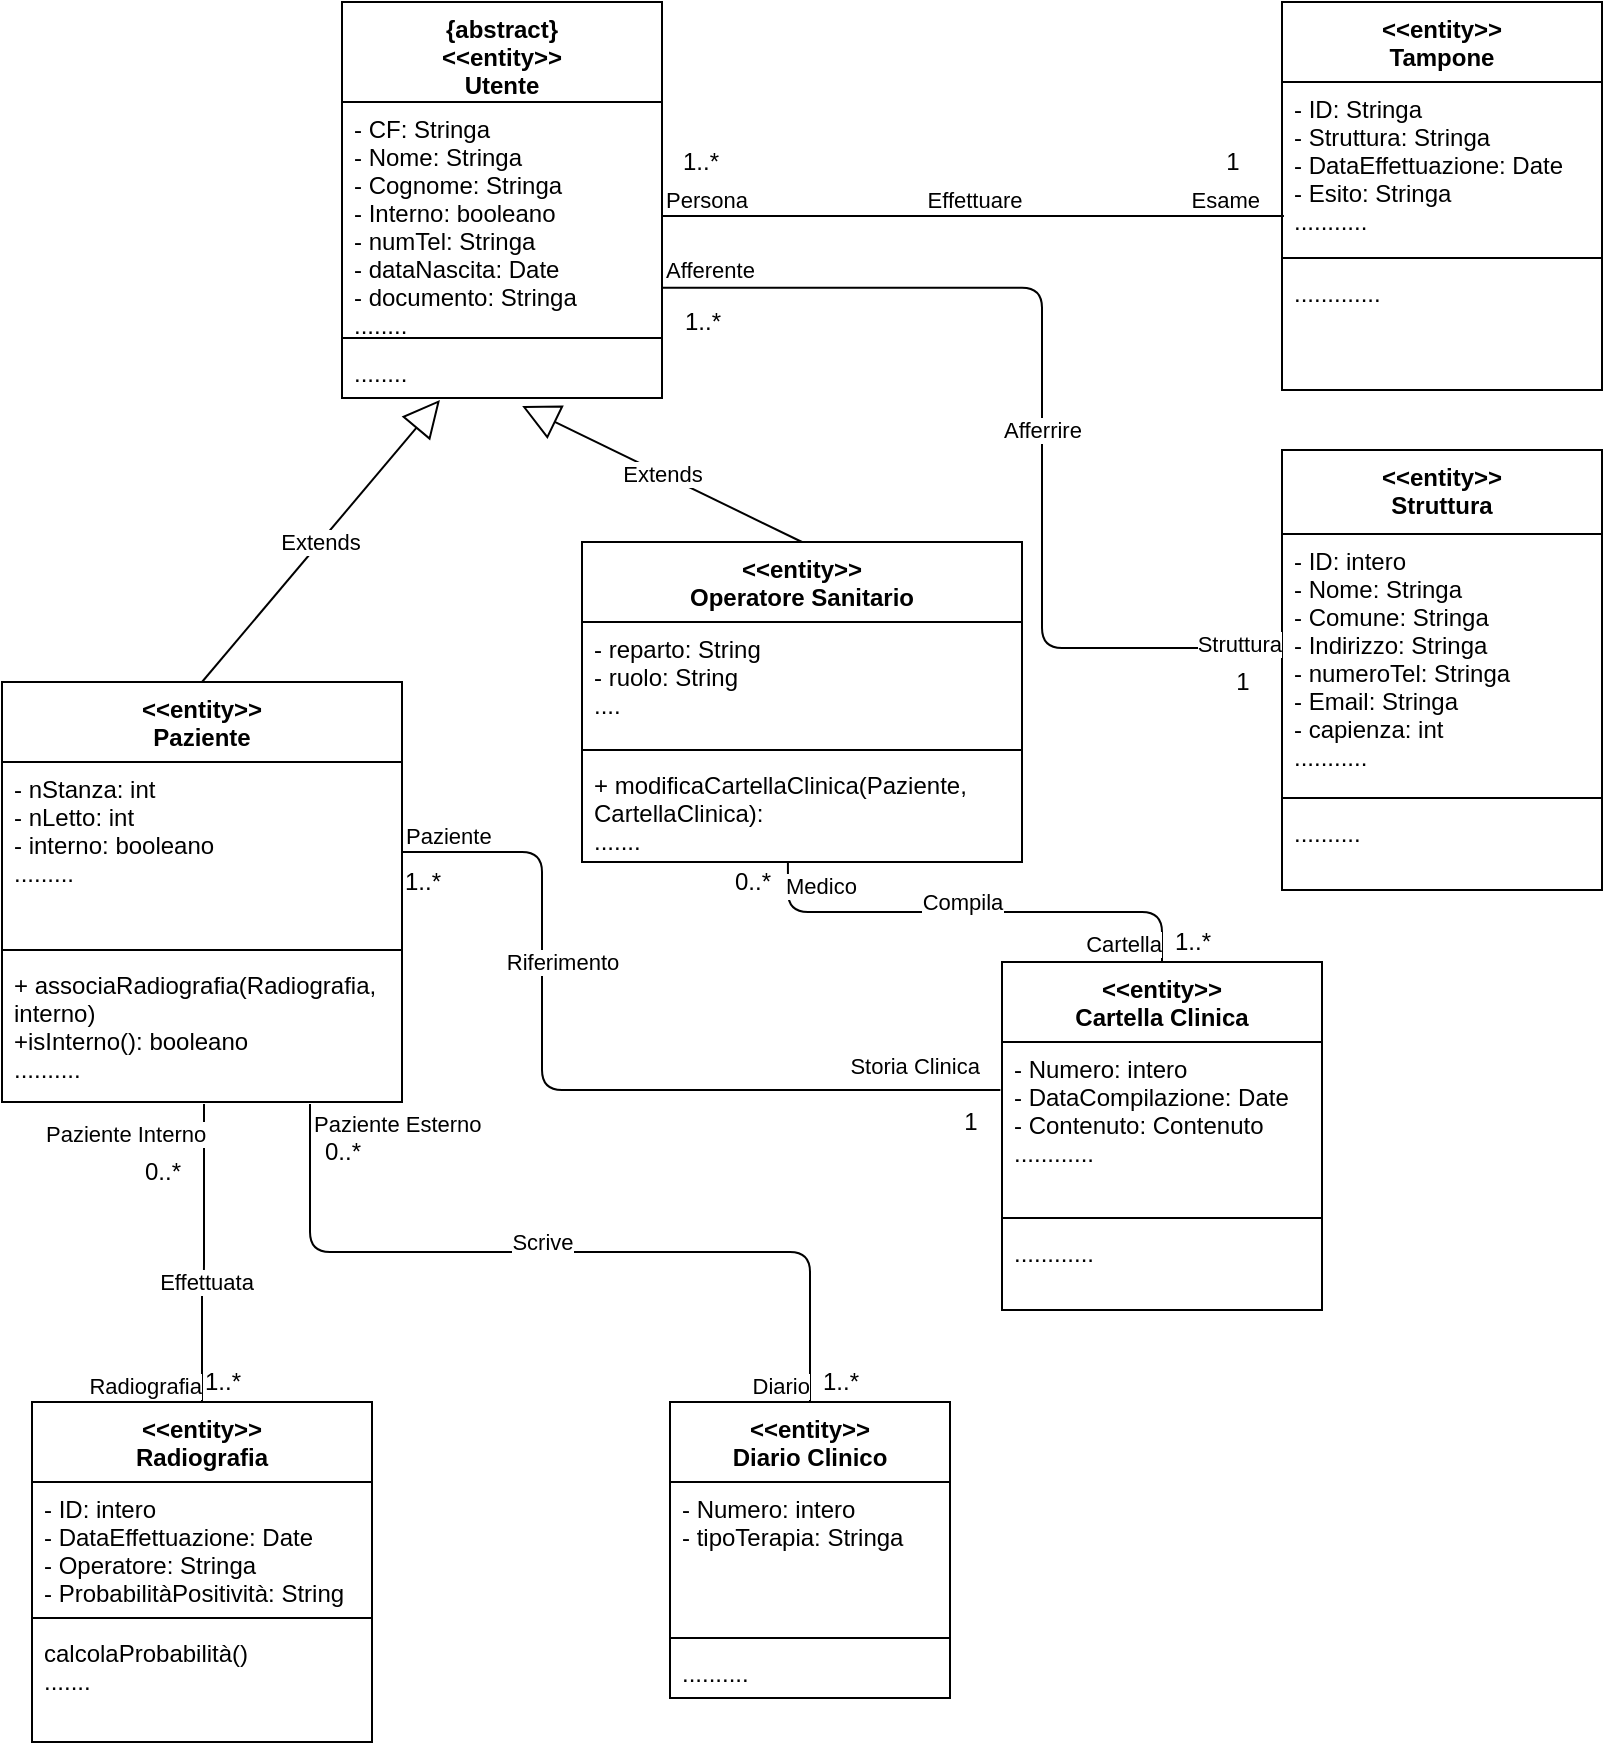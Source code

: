 <mxfile version="14.0.1" type="device"><diagram id="sYFNMiAtZb3gsqAEZ4yR" name="Generale"><mxGraphModel dx="868" dy="393" grid="1" gridSize="10" guides="1" tooltips="1" connect="1" arrows="1" fold="1" page="1" pageScale="1" pageWidth="827" pageHeight="1169" math="0" shadow="0"><root><mxCell id="0"/><mxCell id="1" parent="0"/><mxCell id="9CGoYZVczNrazymZg55S-1" value="&lt;&lt;entity&gt;&gt;&#10;Paziente" style="swimlane;fontStyle=1;align=center;verticalAlign=top;childLayout=stackLayout;horizontal=1;startSize=40;horizontalStack=0;resizeParent=1;resizeParentMax=0;resizeLast=0;collapsible=1;marginBottom=0;" parent="1" vertex="1"><mxGeometry x="10" y="350" width="200" height="210" as="geometry"><mxRectangle x="40" y="10" width="80" height="26" as="alternateBounds"/></mxGeometry></mxCell><mxCell id="9CGoYZVczNrazymZg55S-2" value="- nStanza: int&#10;- nLetto: int&#10;- interno: booleano&#10;........." style="text;strokeColor=none;fillColor=none;align=left;verticalAlign=top;spacingLeft=4;spacingRight=4;overflow=hidden;rotatable=0;points=[[0,0.5],[1,0.5]];portConstraint=eastwest;" parent="9CGoYZVczNrazymZg55S-1" vertex="1"><mxGeometry y="40" width="200" height="90" as="geometry"/></mxCell><mxCell id="9CGoYZVczNrazymZg55S-3" value="" style="line;strokeWidth=1;fillColor=none;align=left;verticalAlign=middle;spacingTop=-1;spacingLeft=3;spacingRight=3;rotatable=0;labelPosition=right;points=[];portConstraint=eastwest;" parent="9CGoYZVczNrazymZg55S-1" vertex="1"><mxGeometry y="130" width="200" height="8" as="geometry"/></mxCell><mxCell id="9CGoYZVczNrazymZg55S-4" value="+ associaRadiografia(Radiografia, &#10;interno)&#10;+isInterno(): booleano&#10;.........." style="text;strokeColor=none;fillColor=none;align=left;verticalAlign=top;spacingLeft=4;spacingRight=4;overflow=hidden;rotatable=0;points=[[0,0.5],[1,0.5]];portConstraint=eastwest;" parent="9CGoYZVczNrazymZg55S-1" vertex="1"><mxGeometry y="138" width="200" height="72" as="geometry"/></mxCell><mxCell id="9CGoYZVczNrazymZg55S-5" value="&lt;&lt;entity&gt;&gt;&#10;Struttura" style="swimlane;fontStyle=1;align=center;verticalAlign=top;childLayout=stackLayout;horizontal=1;startSize=42;horizontalStack=0;resizeParent=1;resizeParentMax=0;resizeLast=0;collapsible=1;marginBottom=0;" parent="1" vertex="1"><mxGeometry x="650" y="234" width="160" height="220" as="geometry"><mxRectangle x="580" y="10" width="80" height="26" as="alternateBounds"/></mxGeometry></mxCell><mxCell id="9CGoYZVczNrazymZg55S-6" value="- ID: intero&#10;- Nome: Stringa&#10;- Comune: Stringa&#10;- Indirizzo: Stringa&#10;- numeroTel: Stringa&#10;- Email: Stringa&#10;- capienza: int&#10;..........." style="text;strokeColor=none;fillColor=none;align=left;verticalAlign=top;spacingLeft=4;spacingRight=4;overflow=hidden;rotatable=0;points=[[0,0.5],[1,0.5]];portConstraint=eastwest;" parent="9CGoYZVczNrazymZg55S-5" vertex="1"><mxGeometry y="42" width="160" height="128" as="geometry"/></mxCell><mxCell id="9CGoYZVczNrazymZg55S-7" value="" style="line;strokeWidth=1;fillColor=none;align=left;verticalAlign=middle;spacingTop=-1;spacingLeft=3;spacingRight=3;rotatable=0;labelPosition=right;points=[];portConstraint=eastwest;" parent="9CGoYZVczNrazymZg55S-5" vertex="1"><mxGeometry y="170" width="160" height="8" as="geometry"/></mxCell><mxCell id="9CGoYZVczNrazymZg55S-8" value=".........." style="text;strokeColor=none;fillColor=none;align=left;verticalAlign=top;spacingLeft=4;spacingRight=4;overflow=hidden;rotatable=0;points=[[0,0.5],[1,0.5]];portConstraint=eastwest;" parent="9CGoYZVczNrazymZg55S-5" vertex="1"><mxGeometry y="178" width="160" height="42" as="geometry"/></mxCell><mxCell id="9CGoYZVczNrazymZg55S-9" value="&lt;&lt;entity&gt;&gt;&#10;Operatore Sanitario" style="swimlane;fontStyle=1;align=center;verticalAlign=top;childLayout=stackLayout;horizontal=1;startSize=40;horizontalStack=0;resizeParent=1;resizeParentMax=0;resizeLast=0;collapsible=1;marginBottom=0;" parent="1" vertex="1"><mxGeometry x="300" y="280" width="220" height="160" as="geometry"><mxRectangle x="200" y="10" width="140" height="26" as="alternateBounds"/></mxGeometry></mxCell><mxCell id="9CGoYZVczNrazymZg55S-10" value="- reparto: String&#10;- ruolo: String&#10;...." style="text;strokeColor=none;fillColor=none;align=left;verticalAlign=top;spacingLeft=4;spacingRight=4;overflow=hidden;rotatable=0;points=[[0,0.5],[1,0.5]];portConstraint=eastwest;" parent="9CGoYZVczNrazymZg55S-9" vertex="1"><mxGeometry y="40" width="220" height="60" as="geometry"/></mxCell><mxCell id="9CGoYZVczNrazymZg55S-11" value="" style="line;strokeWidth=1;fillColor=none;align=left;verticalAlign=middle;spacingTop=-1;spacingLeft=3;spacingRight=3;rotatable=0;labelPosition=right;points=[];portConstraint=eastwest;" parent="9CGoYZVczNrazymZg55S-9" vertex="1"><mxGeometry y="100" width="220" height="8" as="geometry"/></mxCell><mxCell id="9CGoYZVczNrazymZg55S-12" value="+ modificaCartellaClinica(Paziente, &#10;CartellaClinica):&#10;......." style="text;strokeColor=none;fillColor=none;align=left;verticalAlign=top;spacingLeft=4;spacingRight=4;overflow=hidden;rotatable=0;points=[[0,0.5],[1,0.5]];portConstraint=eastwest;" parent="9CGoYZVczNrazymZg55S-9" vertex="1"><mxGeometry y="108" width="220" height="52" as="geometry"/></mxCell><mxCell id="9CGoYZVczNrazymZg55S-13" value="&lt;&lt;entity&gt;&gt;&#10;Tampone" style="swimlane;fontStyle=1;align=center;verticalAlign=top;childLayout=stackLayout;horizontal=1;startSize=40;horizontalStack=0;resizeParent=1;resizeParentMax=0;resizeLast=0;collapsible=1;marginBottom=0;" parent="1" vertex="1"><mxGeometry x="650" y="10" width="160" height="194" as="geometry"><mxRectangle x="280" y="220" width="150" height="26" as="alternateBounds"/></mxGeometry></mxCell><mxCell id="9CGoYZVczNrazymZg55S-14" value="- ID: Stringa&#10;- Struttura: Stringa&#10;- DataEffettuazione: Date&#10;- Esito: Stringa&#10;...........&#10;" style="text;strokeColor=none;fillColor=none;align=left;verticalAlign=top;spacingLeft=4;spacingRight=4;overflow=hidden;rotatable=0;points=[[0,0.5],[1,0.5]];portConstraint=eastwest;" parent="9CGoYZVczNrazymZg55S-13" vertex="1"><mxGeometry y="40" width="160" height="84" as="geometry"/></mxCell><mxCell id="9CGoYZVczNrazymZg55S-15" value="" style="line;strokeWidth=1;fillColor=none;align=left;verticalAlign=middle;spacingTop=-1;spacingLeft=3;spacingRight=3;rotatable=0;labelPosition=right;points=[];portConstraint=eastwest;" parent="9CGoYZVczNrazymZg55S-13" vertex="1"><mxGeometry y="124" width="160" height="8" as="geometry"/></mxCell><mxCell id="9CGoYZVczNrazymZg55S-16" value=".............&#10;" style="text;strokeColor=none;fillColor=none;align=left;verticalAlign=top;spacingLeft=4;spacingRight=4;overflow=hidden;rotatable=0;points=[[0,0.5],[1,0.5]];portConstraint=eastwest;" parent="9CGoYZVczNrazymZg55S-13" vertex="1"><mxGeometry y="132" width="160" height="62" as="geometry"/></mxCell><mxCell id="9CGoYZVczNrazymZg55S-17" value="&lt;&lt;entity&gt;&gt;&#10;Cartella Clinica" style="swimlane;fontStyle=1;align=center;verticalAlign=top;childLayout=stackLayout;horizontal=1;startSize=40;horizontalStack=0;resizeParent=1;resizeParentMax=0;resizeLast=0;collapsible=1;marginBottom=0;" parent="1" vertex="1"><mxGeometry x="510" y="490" width="160" height="174" as="geometry"><mxRectangle x="520" y="200" width="70" height="26" as="alternateBounds"/></mxGeometry></mxCell><mxCell id="9CGoYZVczNrazymZg55S-18" value="- Numero: intero&#10;- DataCompilazione: Date&#10;- Contenuto: Contenuto&#10;............" style="text;strokeColor=none;fillColor=none;align=left;verticalAlign=top;spacingLeft=4;spacingRight=4;overflow=hidden;rotatable=0;points=[[0,0.5],[1,0.5]];portConstraint=eastwest;" parent="9CGoYZVczNrazymZg55S-17" vertex="1"><mxGeometry y="40" width="160" height="84" as="geometry"/></mxCell><mxCell id="9CGoYZVczNrazymZg55S-19" value="" style="line;strokeWidth=1;fillColor=none;align=left;verticalAlign=middle;spacingTop=-1;spacingLeft=3;spacingRight=3;rotatable=0;labelPosition=right;points=[];portConstraint=eastwest;" parent="9CGoYZVczNrazymZg55S-17" vertex="1"><mxGeometry y="124" width="160" height="8" as="geometry"/></mxCell><mxCell id="9CGoYZVczNrazymZg55S-20" value="............" style="text;strokeColor=none;fillColor=none;align=left;verticalAlign=top;spacingLeft=4;spacingRight=4;overflow=hidden;rotatable=0;points=[[0,0.5],[1,0.5]];portConstraint=eastwest;" parent="9CGoYZVczNrazymZg55S-17" vertex="1"><mxGeometry y="132" width="160" height="42" as="geometry"/></mxCell><mxCell id="9CGoYZVczNrazymZg55S-21" value="&lt;&lt;entity&gt;&gt;&#10;Diario Clinico" style="swimlane;fontStyle=1;align=center;verticalAlign=top;childLayout=stackLayout;horizontal=1;startSize=40;horizontalStack=0;resizeParent=1;resizeParentMax=0;resizeLast=0;collapsible=1;marginBottom=0;" parent="1" vertex="1"><mxGeometry x="344" y="710" width="140" height="148" as="geometry"><mxRectangle x="344" y="710" width="110" height="40" as="alternateBounds"/></mxGeometry></mxCell><mxCell id="9CGoYZVczNrazymZg55S-22" value="- Numero: intero&#10;- tipoTerapia: Stringa" style="text;strokeColor=none;fillColor=none;align=left;verticalAlign=top;spacingLeft=4;spacingRight=4;overflow=hidden;rotatable=0;points=[[0,0.5],[1,0.5]];portConstraint=eastwest;" parent="9CGoYZVczNrazymZg55S-21" vertex="1"><mxGeometry y="40" width="140" height="74" as="geometry"/></mxCell><mxCell id="9CGoYZVczNrazymZg55S-23" value="" style="line;strokeWidth=1;fillColor=none;align=left;verticalAlign=middle;spacingTop=-1;spacingLeft=3;spacingRight=3;rotatable=0;labelPosition=right;points=[];portConstraint=eastwest;" parent="9CGoYZVczNrazymZg55S-21" vertex="1"><mxGeometry y="114" width="140" height="8" as="geometry"/></mxCell><mxCell id="9CGoYZVczNrazymZg55S-24" value=".........." style="text;strokeColor=none;fillColor=none;align=left;verticalAlign=top;spacingLeft=4;spacingRight=4;overflow=hidden;rotatable=0;points=[[0,0.5],[1,0.5]];portConstraint=eastwest;" parent="9CGoYZVczNrazymZg55S-21" vertex="1"><mxGeometry y="122" width="140" height="26" as="geometry"/></mxCell><mxCell id="9CGoYZVczNrazymZg55S-25" value="&lt;&lt;entity&gt;&gt;&#10;Radiografia" style="swimlane;fontStyle=1;align=center;verticalAlign=top;childLayout=stackLayout;horizontal=1;startSize=40;horizontalStack=0;resizeParent=1;resizeParentMax=0;resizeLast=0;collapsible=1;marginBottom=0;" parent="1" vertex="1"><mxGeometry x="25" y="710" width="170" height="170" as="geometry"><mxRectangle x="520" y="390" width="100" height="26" as="alternateBounds"/></mxGeometry></mxCell><mxCell id="9CGoYZVczNrazymZg55S-26" value="- ID: intero&#10;- DataEffettuazione: Date&#10;- Operatore: Stringa&#10;- ProbabilitàPositività: String&#10;......" style="text;strokeColor=none;fillColor=none;align=left;verticalAlign=top;spacingLeft=4;spacingRight=4;overflow=hidden;rotatable=0;points=[[0,0.5],[1,0.5]];portConstraint=eastwest;" parent="9CGoYZVczNrazymZg55S-25" vertex="1"><mxGeometry y="40" width="170" height="64" as="geometry"/></mxCell><mxCell id="9CGoYZVczNrazymZg55S-27" value="" style="line;strokeWidth=1;fillColor=none;align=left;verticalAlign=middle;spacingTop=-1;spacingLeft=3;spacingRight=3;rotatable=0;labelPosition=right;points=[];portConstraint=eastwest;" parent="9CGoYZVczNrazymZg55S-25" vertex="1"><mxGeometry y="104" width="170" height="8" as="geometry"/></mxCell><mxCell id="9CGoYZVczNrazymZg55S-28" value="calcolaProbabilità()&#10;......." style="text;strokeColor=none;fillColor=none;align=left;verticalAlign=top;spacingLeft=4;spacingRight=4;overflow=hidden;rotatable=0;points=[[0,0.5],[1,0.5]];portConstraint=eastwest;" parent="9CGoYZVczNrazymZg55S-25" vertex="1"><mxGeometry y="112" width="170" height="58" as="geometry"/></mxCell><mxCell id="9CGoYZVczNrazymZg55S-29" value="{abstract}&#10;&lt;&lt;entity&gt;&gt;&#10;Utente" style="swimlane;fontStyle=1;align=center;verticalAlign=top;childLayout=stackLayout;horizontal=1;startSize=50;horizontalStack=0;resizeParent=1;resizeParentMax=0;resizeLast=0;collapsible=1;marginBottom=0;" parent="1" vertex="1"><mxGeometry x="180" y="10" width="160" height="198" as="geometry"><mxRectangle x="180" y="10" width="70" height="26" as="alternateBounds"/></mxGeometry></mxCell><mxCell id="9CGoYZVczNrazymZg55S-30" value="- CF: Stringa&#10;- Nome: Stringa&#10;- Cognome: Stringa&#10;- Interno: booleano&#10;- numTel: Stringa&#10;- dataNascita: Date&#10;- documento: Stringa&#10;........" style="text;strokeColor=none;fillColor=none;align=left;verticalAlign=top;spacingLeft=4;spacingRight=4;overflow=hidden;rotatable=0;points=[[0,0.5],[1,0.5]];portConstraint=eastwest;" parent="9CGoYZVczNrazymZg55S-29" vertex="1"><mxGeometry y="50" width="160" height="114" as="geometry"/></mxCell><mxCell id="9CGoYZVczNrazymZg55S-31" value="" style="line;strokeWidth=1;fillColor=none;align=left;verticalAlign=middle;spacingTop=-1;spacingLeft=3;spacingRight=3;rotatable=0;labelPosition=right;points=[];portConstraint=eastwest;" parent="9CGoYZVczNrazymZg55S-29" vertex="1"><mxGeometry y="164" width="160" height="8" as="geometry"/></mxCell><mxCell id="9CGoYZVczNrazymZg55S-32" value="........" style="text;strokeColor=none;fillColor=none;align=left;verticalAlign=top;spacingLeft=4;spacingRight=4;overflow=hidden;rotatable=0;points=[[0,0.5],[1,0.5]];portConstraint=eastwest;" parent="9CGoYZVczNrazymZg55S-29" vertex="1"><mxGeometry y="172" width="160" height="26" as="geometry"/></mxCell><mxCell id="9CGoYZVczNrazymZg55S-37" value="" style="endArrow=none;html=1;edgeStyle=orthogonalEdgeStyle;exitX=1;exitY=0.5;exitDx=0;exitDy=0;entryX=0.006;entryY=0.798;entryDx=0;entryDy=0;entryPerimeter=0;" parent="1" source="9CGoYZVczNrazymZg55S-30" target="9CGoYZVczNrazymZg55S-14" edge="1"><mxGeometry relative="1" as="geometry"><mxPoint x="430" y="80" as="sourcePoint"/><mxPoint x="590" y="40" as="targetPoint"/><Array as="points"/></mxGeometry></mxCell><mxCell id="9CGoYZVczNrazymZg55S-38" value="Persona" style="edgeLabel;resizable=0;html=1;align=left;verticalAlign=bottom;" parent="9CGoYZVczNrazymZg55S-37" connectable="0" vertex="1"><mxGeometry x="-1" relative="1" as="geometry"/></mxCell><mxCell id="9CGoYZVczNrazymZg55S-39" value="Esame" style="edgeLabel;resizable=0;html=1;align=right;verticalAlign=bottom;" parent="9CGoYZVczNrazymZg55S-37" connectable="0" vertex="1"><mxGeometry x="1" relative="1" as="geometry"><mxPoint x="-11" as="offset"/></mxGeometry></mxCell><mxCell id="9CGoYZVczNrazymZg55S-43" value="Effettuare" style="edgeLabel;html=1;align=center;verticalAlign=middle;resizable=0;points=[];" parent="9CGoYZVczNrazymZg55S-37" vertex="1" connectable="0"><mxGeometry x="-0.083" y="-2" relative="1" as="geometry"><mxPoint x="13" y="-10" as="offset"/></mxGeometry></mxCell><mxCell id="9CGoYZVczNrazymZg55S-40" value="" style="endArrow=none;html=1;edgeStyle=orthogonalEdgeStyle;exitX=1;exitY=0.815;exitDx=0;exitDy=0;exitPerimeter=0;entryX=0;entryY=0.5;entryDx=0;entryDy=0;" parent="1" source="9CGoYZVczNrazymZg55S-30" target="9CGoYZVczNrazymZg55S-6" edge="1"><mxGeometry relative="1" as="geometry"><mxPoint x="370" y="140" as="sourcePoint"/><mxPoint x="530" y="140" as="targetPoint"/><Array as="points"><mxPoint x="530" y="153"/><mxPoint x="530" y="333"/></Array></mxGeometry></mxCell><mxCell id="9CGoYZVczNrazymZg55S-41" value="Afferente" style="edgeLabel;resizable=0;html=1;align=left;verticalAlign=bottom;" parent="9CGoYZVczNrazymZg55S-40" connectable="0" vertex="1"><mxGeometry x="-1" relative="1" as="geometry"/></mxCell><mxCell id="9CGoYZVczNrazymZg55S-42" value="Struttura" style="edgeLabel;resizable=0;html=1;align=right;verticalAlign=bottom;" parent="9CGoYZVczNrazymZg55S-40" connectable="0" vertex="1"><mxGeometry x="1" relative="1" as="geometry"/></mxCell><mxCell id="9CGoYZVczNrazymZg55S-44" value="Afferrire" style="edgeLabel;html=1;align=center;verticalAlign=middle;resizable=0;points=[];" parent="9CGoYZVczNrazymZg55S-40" vertex="1" connectable="0"><mxGeometry x="-0.043" relative="1" as="geometry"><mxPoint y="23.1" as="offset"/></mxGeometry></mxCell><mxCell id="9CGoYZVczNrazymZg55S-51" value="" style="endArrow=none;html=1;edgeStyle=orthogonalEdgeStyle;entryX=-0.005;entryY=0.286;entryDx=0;entryDy=0;entryPerimeter=0;exitX=1;exitY=0.5;exitDx=0;exitDy=0;" parent="1" source="9CGoYZVczNrazymZg55S-2" target="9CGoYZVczNrazymZg55S-18" edge="1"><mxGeometry relative="1" as="geometry"><mxPoint x="230" y="440" as="sourcePoint"/><mxPoint x="490" y="540" as="targetPoint"/><Array as="points"><mxPoint x="280" y="435"/><mxPoint x="280" y="554"/></Array></mxGeometry></mxCell><mxCell id="9CGoYZVczNrazymZg55S-52" value="Paziente" style="edgeLabel;resizable=0;html=1;align=left;verticalAlign=bottom;" parent="9CGoYZVczNrazymZg55S-51" connectable="0" vertex="1"><mxGeometry x="-1" relative="1" as="geometry"/></mxCell><mxCell id="9CGoYZVczNrazymZg55S-53" value="Storia Clinica" style="edgeLabel;resizable=0;html=1;align=right;verticalAlign=bottom;" parent="9CGoYZVczNrazymZg55S-51" connectable="0" vertex="1"><mxGeometry x="1" relative="1" as="geometry"><mxPoint x="-9" y="-4.02" as="offset"/></mxGeometry></mxCell><mxCell id="9CGoYZVczNrazymZg55S-55" value="Riferimento" style="edgeLabel;html=1;align=center;verticalAlign=middle;resizable=0;points=[];" parent="9CGoYZVczNrazymZg55S-51" vertex="1" connectable="0"><mxGeometry x="0.055" y="-2" relative="1" as="geometry"><mxPoint x="-22" y="-66" as="offset"/></mxGeometry></mxCell><mxCell id="9CGoYZVczNrazymZg55S-62" value="Extends" style="endArrow=block;endSize=16;endFill=0;html=1;exitX=0.5;exitY=0;exitDx=0;exitDy=0;entryX=0.306;entryY=1.038;entryDx=0;entryDy=0;entryPerimeter=0;" parent="1" source="9CGoYZVczNrazymZg55S-1" target="9CGoYZVczNrazymZg55S-32" edge="1"><mxGeometry width="160" relative="1" as="geometry"><mxPoint x="60" y="240" as="sourcePoint"/><mxPoint x="220" y="240" as="targetPoint"/></mxGeometry></mxCell><mxCell id="9CGoYZVczNrazymZg55S-63" value="Extends" style="endArrow=block;endSize=16;endFill=0;html=1;entryX=0.563;entryY=1.154;entryDx=0;entryDy=0;entryPerimeter=0;exitX=0.5;exitY=0;exitDx=0;exitDy=0;" parent="1" source="9CGoYZVczNrazymZg55S-9" target="9CGoYZVczNrazymZg55S-32" edge="1"><mxGeometry width="160" relative="1" as="geometry"><mxPoint x="390" y="250" as="sourcePoint"/><mxPoint x="510" y="250" as="targetPoint"/></mxGeometry></mxCell><mxCell id="-EyWsodUW5EhqHiMyRv3-2" value="" style="endArrow=none;html=1;edgeStyle=orthogonalEdgeStyle;exitX=0.468;exitY=1;exitDx=0;exitDy=0;exitPerimeter=0;entryX=0.5;entryY=0;entryDx=0;entryDy=0;" parent="1" source="9CGoYZVczNrazymZg55S-12" target="9CGoYZVczNrazymZg55S-17" edge="1"><mxGeometry relative="1" as="geometry"><mxPoint x="410" y="460" as="sourcePoint"/><mxPoint x="570" y="460" as="targetPoint"/></mxGeometry></mxCell><mxCell id="-EyWsodUW5EhqHiMyRv3-3" value="Medico" style="edgeLabel;resizable=0;html=1;align=left;verticalAlign=bottom;" parent="-EyWsodUW5EhqHiMyRv3-2" connectable="0" vertex="1"><mxGeometry x="-1" relative="1" as="geometry"><mxPoint x="-2.96" y="20" as="offset"/></mxGeometry></mxCell><mxCell id="-EyWsodUW5EhqHiMyRv3-4" value="Cartella" style="edgeLabel;resizable=0;html=1;align=right;verticalAlign=bottom;" parent="-EyWsodUW5EhqHiMyRv3-2" connectable="0" vertex="1"><mxGeometry x="1" relative="1" as="geometry"/></mxCell><mxCell id="-EyWsodUW5EhqHiMyRv3-9" value="Compila" style="edgeLabel;html=1;align=center;verticalAlign=middle;resizable=0;points=[];" parent="-EyWsodUW5EhqHiMyRv3-2" vertex="1" connectable="0"><mxGeometry x="-0.696" y="-4" relative="1" as="geometry"><mxPoint x="76" y="-9" as="offset"/></mxGeometry></mxCell><mxCell id="-EyWsodUW5EhqHiMyRv3-10" value="" style="endArrow=none;html=1;edgeStyle=orthogonalEdgeStyle;exitX=0.505;exitY=1.014;exitDx=0;exitDy=0;exitPerimeter=0;entryX=0.5;entryY=0;entryDx=0;entryDy=0;" parent="1" source="9CGoYZVczNrazymZg55S-4" target="9CGoYZVczNrazymZg55S-25" edge="1"><mxGeometry relative="1" as="geometry"><mxPoint x="90" y="650" as="sourcePoint"/><mxPoint x="250" y="650" as="targetPoint"/><Array as="points"><mxPoint x="111" y="650"/><mxPoint x="110" y="650"/></Array></mxGeometry></mxCell><mxCell id="-EyWsodUW5EhqHiMyRv3-11" value="Paziente Interno" style="edgeLabel;resizable=0;html=1;align=left;verticalAlign=bottom;" parent="-EyWsodUW5EhqHiMyRv3-10" connectable="0" vertex="1"><mxGeometry x="-1" relative="1" as="geometry"><mxPoint x="-81" y="23.99" as="offset"/></mxGeometry></mxCell><mxCell id="-EyWsodUW5EhqHiMyRv3-12" value="Radiografia" style="edgeLabel;resizable=0;html=1;align=right;verticalAlign=bottom;" parent="-EyWsodUW5EhqHiMyRv3-10" connectable="0" vertex="1"><mxGeometry x="1" relative="1" as="geometry"/></mxCell><mxCell id="-EyWsodUW5EhqHiMyRv3-13" value="Effettuata" style="edgeLabel;html=1;align=center;verticalAlign=middle;resizable=0;points=[];" parent="-EyWsodUW5EhqHiMyRv3-10" vertex="1" connectable="0"><mxGeometry x="0.04" y="1" relative="1" as="geometry"><mxPoint y="10.99" as="offset"/></mxGeometry></mxCell><mxCell id="-EyWsodUW5EhqHiMyRv3-14" value="" style="endArrow=none;html=1;edgeStyle=orthogonalEdgeStyle;exitX=0.77;exitY=1.014;exitDx=0;exitDy=0;exitPerimeter=0;entryX=0.5;entryY=0;entryDx=0;entryDy=0;" parent="1" source="9CGoYZVczNrazymZg55S-4" target="9CGoYZVczNrazymZg55S-21" edge="1"><mxGeometry relative="1" as="geometry"><mxPoint x="220" y="650" as="sourcePoint"/><mxPoint x="380" y="650" as="targetPoint"/></mxGeometry></mxCell><mxCell id="-EyWsodUW5EhqHiMyRv3-15" value="Paziente Esterno" style="edgeLabel;resizable=0;html=1;align=left;verticalAlign=bottom;" parent="-EyWsodUW5EhqHiMyRv3-14" connectable="0" vertex="1"><mxGeometry x="-1" relative="1" as="geometry"><mxPoint y="18.99" as="offset"/></mxGeometry></mxCell><mxCell id="-EyWsodUW5EhqHiMyRv3-16" value="Diario" style="edgeLabel;resizable=0;html=1;align=right;verticalAlign=bottom;" parent="-EyWsodUW5EhqHiMyRv3-14" connectable="0" vertex="1"><mxGeometry x="1" relative="1" as="geometry"/></mxCell><mxCell id="-EyWsodUW5EhqHiMyRv3-17" value="Scrive" style="edgeLabel;html=1;align=center;verticalAlign=middle;resizable=0;points=[];" parent="-EyWsodUW5EhqHiMyRv3-14" vertex="1" connectable="0"><mxGeometry x="-0.093" y="-2" relative="1" as="geometry"><mxPoint x="8.99" y="-7" as="offset"/></mxGeometry></mxCell><mxCell id="t82t5v2B2R9h3YKlcMLN-1" value="1..*" style="text;html=1;align=center;verticalAlign=middle;resizable=0;points=[];autosize=1;" vertex="1" parent="1"><mxGeometry x="344" y="80" width="30" height="20" as="geometry"/></mxCell><mxCell id="t82t5v2B2R9h3YKlcMLN-2" value="1" style="text;html=1;align=center;verticalAlign=middle;resizable=0;points=[];autosize=1;" vertex="1" parent="1"><mxGeometry x="615" y="80" width="20" height="20" as="geometry"/></mxCell><mxCell id="t82t5v2B2R9h3YKlcMLN-3" value="1..*" style="text;html=1;align=center;verticalAlign=middle;resizable=0;points=[];autosize=1;" vertex="1" parent="1"><mxGeometry x="345" y="160" width="30" height="20" as="geometry"/></mxCell><mxCell id="t82t5v2B2R9h3YKlcMLN-4" value="1" style="text;html=1;align=center;verticalAlign=middle;resizable=0;points=[];autosize=1;" vertex="1" parent="1"><mxGeometry x="620" y="340" width="20" height="20" as="geometry"/></mxCell><mxCell id="t82t5v2B2R9h3YKlcMLN-5" value="0..*" style="text;html=1;align=center;verticalAlign=middle;resizable=0;points=[];autosize=1;" vertex="1" parent="1"><mxGeometry x="370" y="440" width="30" height="20" as="geometry"/></mxCell><mxCell id="t82t5v2B2R9h3YKlcMLN-6" value="1..*" style="text;html=1;align=center;verticalAlign=middle;resizable=0;points=[];autosize=1;" vertex="1" parent="1"><mxGeometry x="590" y="470" width="30" height="20" as="geometry"/></mxCell><mxCell id="t82t5v2B2R9h3YKlcMLN-7" value="1" style="text;html=1;align=center;verticalAlign=middle;resizable=0;points=[];autosize=1;" vertex="1" parent="1"><mxGeometry x="484" y="560" width="20" height="20" as="geometry"/></mxCell><mxCell id="t82t5v2B2R9h3YKlcMLN-8" value="1..*" style="text;html=1;align=center;verticalAlign=middle;resizable=0;points=[];autosize=1;" vertex="1" parent="1"><mxGeometry x="205" y="440" width="30" height="20" as="geometry"/></mxCell><mxCell id="t82t5v2B2R9h3YKlcMLN-9" value="0..*" style="text;html=1;align=center;verticalAlign=middle;resizable=0;points=[];autosize=1;" vertex="1" parent="1"><mxGeometry x="75" y="585" width="30" height="20" as="geometry"/></mxCell><mxCell id="t82t5v2B2R9h3YKlcMLN-10" value="1..*" style="text;html=1;align=center;verticalAlign=middle;resizable=0;points=[];autosize=1;" vertex="1" parent="1"><mxGeometry x="105" y="690" width="30" height="20" as="geometry"/></mxCell><mxCell id="t82t5v2B2R9h3YKlcMLN-11" value="0..*" style="text;html=1;align=center;verticalAlign=middle;resizable=0;points=[];autosize=1;" vertex="1" parent="1"><mxGeometry x="165" y="575" width="30" height="20" as="geometry"/></mxCell><mxCell id="t82t5v2B2R9h3YKlcMLN-12" value="1..*" style="text;html=1;align=center;verticalAlign=middle;resizable=0;points=[];autosize=1;" vertex="1" parent="1"><mxGeometry x="414" y="690" width="30" height="20" as="geometry"/></mxCell></root></mxGraphModel></diagram></mxfile>